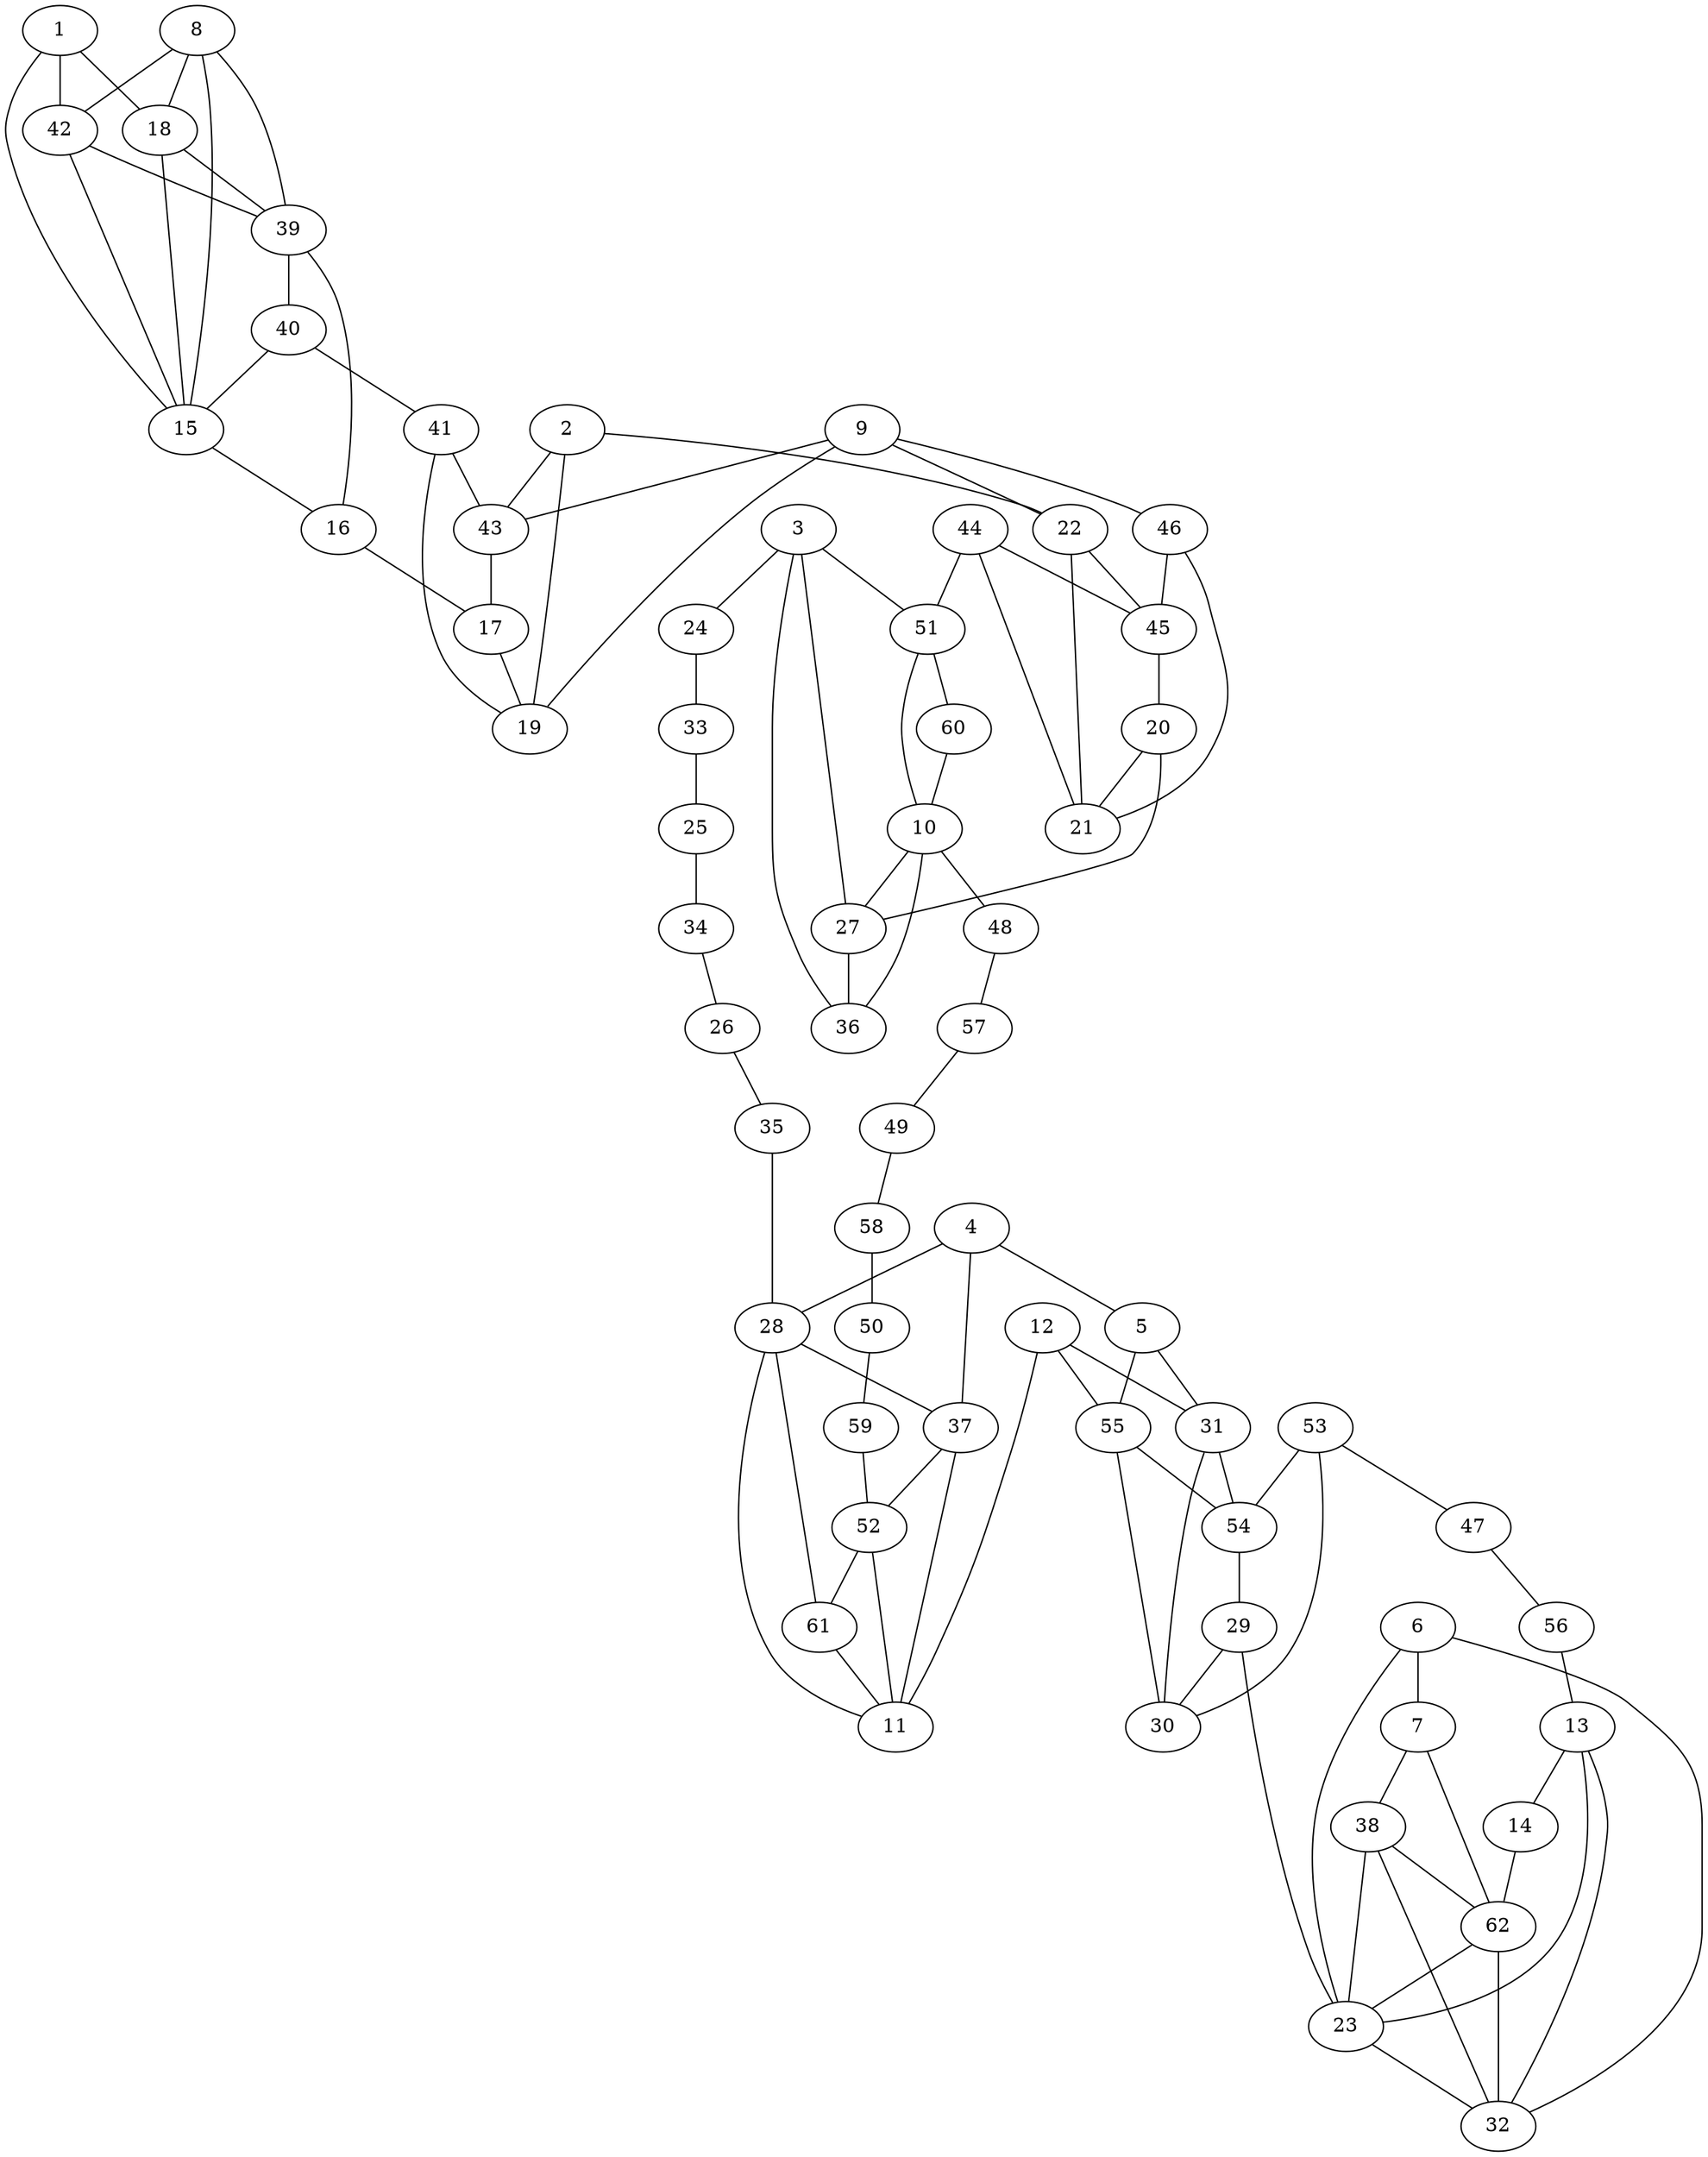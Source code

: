 graph pdb1f1r {
	1	 [aaLength=10,
		sequence=DLAKSREFYV,
		type=0];
	15	 [aaLength=5,
		sequence=HVTEE,
		type=1];
	1 -- 15	 [distance0="33.65779",
		frequency=1,
		type0=3];
	18	 [aaLength=11,
		sequence=IVRCAYMEIVV,
		type=1];
	1 -- 18	 [distance0="32.43219",
		frequency=1,
		type0=1];
	42	 [aaLength=11,
		sequence=IVRCAYMEIVV,
		type=1];
	1 -- 42	 [distance0="32.43219",
		frequency=1,
		type0=2];
	2	 [aaLength=15,
		sequence=SPAEVDAAEAYYKEL,
		type=0];
	19	 [aaLength=9,
		sequence=AVAAFAYRV,
		type=1];
	2 -- 19	 [distance0="20.25558",
		frequency=1,
		type0=1];
	22	 [aaLength=4,
		sequence=TERR,
		type=1];
	2 -- 22	 [distance0="25.18508",
		distance1="3.0",
		frequency=2,
		type0=3,
		type1=4];
	43	 [aaLength=9,
		sequence=AVAAFAYRV,
		type=1];
	2 -- 43	 [distance0="20.25558",
		frequency=1,
		type0=2];
	3	 [aaLength=12,
		sequence=DVPRGRAYLEDL,
		type=0];
	24	 [aaLength=7,
		sequence=RVSEDIK,
		type=1];
	3 -- 24	 [distance0="2.0",
		frequency=1,
		type0=4];
	27	 [aaLength=9,
		sequence=RLDHFNQVT,
		type=1];
	3 -- 27	 [distance0="22.73359",
		frequency=1,
		type0=1];
	36	 [aaLength=9,
		sequence=RLDHFNQVT,
		type=1];
	3 -- 36	 [distance0="22.73359",
		frequency=1,
		type0=2];
	51	 [aaLength=9,
		sequence=RLDHFNQVT,
		type=1];
	3 -- 51	 [distance0="22.73359",
		frequency=1,
		type0=3];
	4	 [aaLength=15,
		sequence=EKHNIIQICDKMGAL,
		type=0];
	5	 [aaLength=3,
		sequence=ISD,
		type=0];
	4 -- 5	 [distance0="18.60978",
		distance1="1.0",
		frequency=2,
		type0=1,
		type1=4];
	28	 [aaLength=8,
		sequence=RMHHVAFA,
		type=1];
	4 -- 28	 [distance0="18.78731",
		frequency=1,
		type0=2];
	37	 [aaLength=8,
		sequence=RMHHVAFA,
		type=1];
	4 -- 37	 [distance0="18.78731",
		frequency=1,
		type0=3];
	31	 [aaLength=7,
		sequence=IERGPGR,
		type=1];
	5 -- 31	 [distance0="24.18379",
		distance1="1.0",
		frequency=2,
		type0=2,
		type1=4];
	55	 [aaLength=7,
		sequence=IERGPGR,
		type=1];
	5 -- 55	 [distance0="24.18379",
		frequency=1,
		type0=3];
	6	 [aaLength=5,
		sequence=DNQRR,
		type=0];
	7	 [aaLength=7,
		sequence=VPSWYTE,
		type=0];
	6 -- 7	 [distance0="20.33402",
		distance1="7.0",
		frequency=2,
		type0=1,
		type1=4];
	23	 [aaLength=4,
		sequence=ITWD,
		type=1];
	6 -- 23	 [distance0="22.41738",
		frequency=1,
		type0=2];
	32	 [aaLength=4,
		sequence=ITWD,
		type=1];
	6 -- 32	 [distance0="22.41738",
		frequency=1,
		type0=3];
	38	 [aaLength=2,
		sequence=SL,
		type=1];
	7 -- 38	 [distance0="27.55249",
		distance1="1.0",
		frequency=2,
		type0=2,
		type1=4];
	62	 [aaLength=2,
		sequence=SL,
		type=1];
	7 -- 62	 [distance0="27.55249",
		frequency=1,
		type0=3];
	8	 [aaLength=10,
		sequence=DLAKSREFYV,
		type=0];
	8 -- 15	 [distance0="30.48428",
		frequency=1,
		type0=3];
	8 -- 18	 [distance0="29.12544",
		frequency=1,
		type0=1];
	39	 [aaLength=5,
		sequence=HVTEE,
		type=1];
	8 -- 39	 [distance0="5.0",
		frequency=1,
		type0=4];
	8 -- 42	 [distance0="29.12544",
		frequency=1,
		type0=2];
	9	 [aaLength=14,
		sequence=PAEVDAAEAYYKEL,
		type=0];
	9 -- 19	 [distance0="18.30906",
		frequency=1,
		type0=1];
	9 -- 22	 [distance0="22.4326",
		frequency=1,
		type0=3];
	9 -- 43	 [distance0="18.30906",
		frequency=1,
		type0=2];
	46	 [aaLength=4,
		sequence=TERR,
		type=1];
	9 -- 46	 [distance0="3.0",
		frequency=1,
		type0=4];
	10	 [aaLength=12,
		sequence=DVPRGRAYLEDL,
		type=0];
	10 -- 27	 [distance0="23.08222",
		frequency=1,
		type0=1];
	10 -- 36	 [distance0="23.08222",
		frequency=1,
		type0=2];
	48	 [aaLength=7,
		sequence=RVSEDIK,
		type=1];
	10 -- 48	 [distance0="2.0",
		frequency=1,
		type0=4];
	10 -- 51	 [distance0="23.08222",
		frequency=1,
		type0=3];
	11	 [aaLength=15,
		sequence=EKHNIIQICDKMGAL,
		type=0];
	11 -- 28	 [distance0="16.16762",
		frequency=1,
		type0=1];
	11 -- 37	 [distance0="16.16762",
		frequency=1,
		type0=2];
	52	 [aaLength=8,
		sequence=RMHHVAFA,
		type=1];
	11 -- 52	 [distance0="16.16762",
		frequency=1,
		type0=3];
	12	 [aaLength=3,
		sequence=ISD,
		type=0];
	12 -- 11	 [distance0="18.58355",
		frequency=1,
		type0=1];
	12 -- 31	 [distance0="21.77555",
		frequency=1,
		type0=2];
	12 -- 55	 [distance0="21.77555",
		distance1="1.0",
		frequency=2,
		type0=3,
		type1=4];
	13	 [aaLength=5,
		sequence=DNQRR,
		type=0];
	14	 [aaLength=6,
		sequence=PSWYTE,
		type=0];
	13 -- 14	 [distance0="20.94464",
		distance1="8.0",
		frequency=2,
		type0=1,
		type1=4];
	13 -- 23	 [distance0="24.38335",
		frequency=1,
		type0=2];
	13 -- 32	 [distance0="24.38335",
		frequency=1,
		type0=3];
	14 -- 62	 [distance0="26.49665",
		distance1="1.0",
		frequency=2,
		type0=3,
		type1=4];
	16	 [aaLength=5,
		sequence=TIYLR,
		type=1];
	15 -- 16	 [distance0="8.0",
		distance1="3.0",
		frequency=2,
		type0=2,
		type1=4];
	17	 [aaLength=5,
		sequence=LVLRQ,
		type=1];
	16 -- 17	 [distance0="9.0",
		frequency=1,
		type0=4];
	17 -- 19	 [distance0="9.0",
		distance1="4.0",
		frequency=2,
		type0=2,
		type1=4];
	18 -- 15	 [distance0="27.0",
		distance1="16.0",
		frequency=2,
		type0=2,
		type1=4];
	18 -- 39	 [distance0="27.0",
		frequency=1,
		type0=3];
	20	 [aaLength=5,
		sequence=PYEFF,
		type=1];
	21	 [aaLength=5,
		sequence=SVRVE,
		type=1];
	20 -- 21	 [distance0="10.0",
		frequency=1,
		type0=2];
	20 -- 27	 [distance0="22.0",
		frequency=1,
		type0=4];
	22 -- 21	 [distance0="14.0",
		distance1="10.0",
		frequency=2,
		type0=2,
		type1=4];
	45	 [aaLength=5,
		sequence=SVRVE,
		type=1];
	22 -- 45	 [distance0="14.0",
		frequency=1,
		type0=3];
	23 -- 32	 [distance0="0.0",
		frequency=1,
		type0=5];
	33	 [aaLength=7,
		sequence=RVSEDIK,
		type=1];
	24 -- 33	 [distance0="0.0",
		frequency=1,
		type0=5];
	25	 [aaLength=7,
		sequence=TYAAWMH,
		type=1];
	34	 [aaLength=7,
		sequence=TYAAWMH,
		type=1];
	25 -- 34	 [distance0="0.0",
		frequency=1,
		type0=5];
	26	 [aaLength=5,
		sequence=TALTG,
		type=1];
	35	 [aaLength=5,
		sequence=TALTG,
		type=1];
	26 -- 35	 [distance0="0.0",
		frequency=1,
		type0=5];
	27 -- 36	 [distance0="0.0",
		frequency=1,
		type0=5];
	28 -- 37	 [distance0="0.0",
		distance1="0.0",
		frequency=2,
		type0=1,
		type1=5];
	29	 [aaLength=6,
		sequence=RIEIYT,
		type=1];
	29 -- 23	 [distance0="12.0",
		frequency=1,
		type0=4];
	30	 [aaLength=6,
		sequence=FYLYIL,
		type=1];
	29 -- 30	 [distance0="11.0",
		frequency=1,
		type0=2];
	31 -- 30	 [distance0="13.0",
		distance1="6.0",
		frequency=2,
		type0=2,
		type1=4];
	54	 [aaLength=6,
		sequence=FYLYIL,
		type=1];
	31 -- 54	 [distance0="13.0",
		frequency=1,
		type0=3];
	33 -- 25	 [distance0="5.0",
		frequency=1,
		type0=4];
	34 -- 26	 [distance0="7.0",
		frequency=1,
		type0=4];
	35 -- 28	 [distance0="4.0",
		frequency=1,
		type0=4];
	37 -- 52	 [distance0="0.0",
		frequency=1,
		type0=2];
	38 -- 23	 [distance0="26.0",
		frequency=1,
		type0=2];
	38 -- 32	 [distance0="26.0",
		frequency=1,
		type0=3];
	38 -- 62	 [distance0="0.0",
		frequency=1,
		type0=1];
	39 -- 16	 [distance0="8.0",
		frequency=1,
		type0=2];
	40	 [aaLength=5,
		sequence=TIYLR,
		type=1];
	39 -- 40	 [distance0="8.0",
		distance1="3.0",
		frequency=2,
		type0=3,
		type1=4];
	40 -- 15	 [distance0="8.0",
		frequency=1,
		type0=2];
	41	 [aaLength=5,
		sequence=LVLRQ,
		type=1];
	40 -- 41	 [distance0="9.0",
		frequency=1,
		type0=4];
	41 -- 19	 [distance0="9.0",
		frequency=1,
		type0=2];
	41 -- 43	 [distance0="9.0",
		distance1="4.0",
		frequency=2,
		type0=3,
		type1=4];
	42 -- 15	 [distance0="27.0",
		frequency=1,
		type0=2];
	42 -- 39	 [distance0="27.0",
		frequency=1,
		type0=3];
	43 -- 17	 [distance0="9.0",
		frequency=1,
		type0=2];
	44	 [aaLength=5,
		sequence=PYEFF,
		type=1];
	44 -- 21	 [distance0="10.0",
		frequency=1,
		type0=2];
	44 -- 45	 [distance0="10.0",
		frequency=1,
		type0=3];
	44 -- 51	 [distance0="22.0",
		frequency=1,
		type0=4];
	45 -- 20	 [distance0="10.0",
		frequency=1,
		type0=2];
	46 -- 21	 [distance0="14.0",
		frequency=1,
		type0=2];
	46 -- 45	 [distance0="14.0",
		distance1="10.0",
		frequency=2,
		type0=3,
		type1=4];
	47	 [aaLength=4,
		sequence=ITWD,
		type=1];
	56	 [aaLength=4,
		sequence=ITWD,
		type=1];
	47 -- 56	 [distance0="0.0",
		frequency=1,
		type0=5];
	57	 [aaLength=7,
		sequence=RVSEDIK,
		type=1];
	48 -- 57	 [distance0="0.0",
		frequency=1,
		type0=5];
	49	 [aaLength=7,
		sequence=TYAAWMH,
		type=1];
	58	 [aaLength=7,
		sequence=TYAAWMH,
		type=1];
	49 -- 58	 [distance0="0.0",
		frequency=1,
		type0=5];
	50	 [aaLength=5,
		sequence=TALTG,
		type=1];
	59	 [aaLength=5,
		sequence=TALTG,
		type=1];
	50 -- 59	 [distance0="0.0",
		frequency=1,
		type0=5];
	60	 [aaLength=9,
		sequence=RLDHFNQVT,
		type=1];
	51 -- 60	 [distance0="0.0",
		frequency=1,
		type0=5];
	61	 [aaLength=8,
		sequence=RMHHVAFA,
		type=1];
	52 -- 61	 [distance0="0.0",
		distance1="0.0",
		frequency=2,
		type0=3,
		type1=5];
	53	 [aaLength=6,
		sequence=RIEIYT,
		type=1];
	53 -- 30	 [distance0="11.0",
		frequency=1,
		type0=2];
	53 -- 47	 [distance0="12.0",
		frequency=1,
		type0=4];
	53 -- 54	 [distance0="11.0",
		frequency=1,
		type0=3];
	54 -- 29	 [distance0="11.0",
		frequency=1,
		type0=2];
	55 -- 30	 [distance0="13.0",
		frequency=1,
		type0=2];
	55 -- 54	 [distance0="13.0",
		distance1="6.0",
		frequency=2,
		type0=3,
		type1=4];
	56 -- 13	 [distance0="2.0",
		frequency=1,
		type0=4];
	57 -- 49	 [distance0="5.0",
		frequency=1,
		type0=4];
	58 -- 50	 [distance0="7.0",
		frequency=1,
		type0=4];
	59 -- 52	 [distance0="4.0",
		frequency=1,
		type0=4];
	60 -- 10	 [distance0="1.0",
		frequency=1,
		type0=4];
	61 -- 11	 [distance0="2.0",
		frequency=1,
		type0=4];
	61 -- 28	 [distance0="0.0",
		frequency=1,
		type0=1];
	62 -- 23	 [distance0="26.0",
		frequency=1,
		type0=2];
	62 -- 32	 [distance0="26.0",
		frequency=1,
		type0=3];
}
